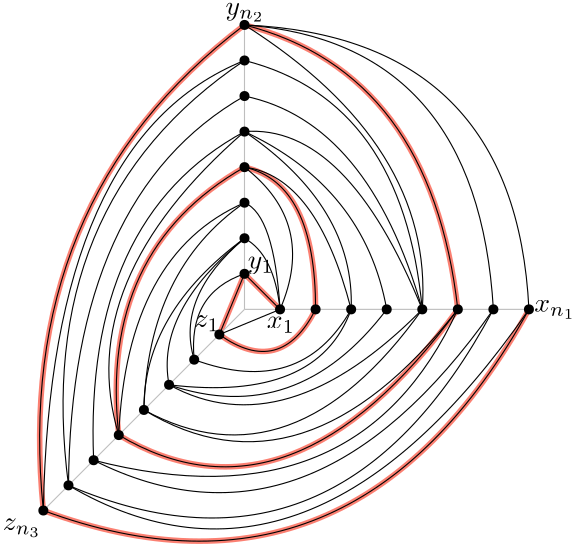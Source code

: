 <?xml version="1.0"?>
<!DOCTYPE ipe SYSTEM "ipe.dtd">
<ipe version="70206" creator="Ipe 7.2.7">
<info created="D:20180103144121" modified="D:20180104095630"/>
<ipestyle name="brew">
<color name="aliceblue" value="0.941 0.973 1"/>
<color name="brew1" value="0.552 0.827 0.78"/>
<color name="brew2" value="1 1 0.701"/>
<color name="brew3" value="0.745 0.729 0.854"/>
<color name="brew4" value="0.984 0.501 0.447"/>
<color name="brew5" value="0.501 0.694 0.827"/>
<color name="brew6" value="0.992 0.705 0.384"/>
<color name="brew7" value="0.701 0.87 0.411"/>
<color name="brew8" value="0.988 0.803 0.898"/>
</ipestyle>
<ipestyle name="basic">
<symbol name="arrow/arc(spx)">
<path stroke="sym-stroke" fill="sym-stroke" pen="sym-pen">
0 0 m
-1 0.333 l
-1 -0.333 l
h
</path>
</symbol>
<symbol name="arrow/farc(spx)">
<path stroke="sym-stroke" fill="white" pen="sym-pen">
0 0 m
-1 0.333 l
-1 -0.333 l
h
</path>
</symbol>
<symbol name="arrow/ptarc(spx)">
<path stroke="sym-stroke" fill="sym-stroke" pen="sym-pen">
0 0 m
-1 0.333 l
-0.8 0 l
-1 -0.333 l
h
</path>
</symbol>
<symbol name="arrow/fptarc(spx)">
<path stroke="sym-stroke" fill="white" pen="sym-pen">
0 0 m
-1 0.333 l
-0.8 0 l
-1 -0.333 l
h
</path>
</symbol>
<symbol name="mark/circle(sx)" transformations="translations">
<path fill="sym-stroke">
0.6 0 0 0.6 0 0 e
0.4 0 0 0.4 0 0 e
</path>
</symbol>
<symbol name="mark/disk(sx)" transformations="translations">
<path fill="sym-stroke">
0.6 0 0 0.6 0 0 e
</path>
</symbol>
<symbol name="mark/fdisk(sfx)" transformations="translations">
<group>
<path fill="sym-fill">
0.5 0 0 0.5 0 0 e
</path>
<path fill="sym-stroke" fillrule="eofill">
0.6 0 0 0.6 0 0 e
0.4 0 0 0.4 0 0 e
</path>
</group>
</symbol>
<symbol name="mark/box(sx)" transformations="translations">
<path fill="sym-stroke" fillrule="eofill">
-0.6 -0.6 m
0.6 -0.6 l
0.6 0.6 l
-0.6 0.6 l
h
-0.4 -0.4 m
0.4 -0.4 l
0.4 0.4 l
-0.4 0.4 l
h
</path>
</symbol>
<symbol name="mark/square(sx)" transformations="translations">
<path fill="sym-stroke">
-0.6 -0.6 m
0.6 -0.6 l
0.6 0.6 l
-0.6 0.6 l
h
</path>
</symbol>
<symbol name="mark/fsquare(sfx)" transformations="translations">
<group>
<path fill="sym-fill">
-0.5 -0.5 m
0.5 -0.5 l
0.5 0.5 l
-0.5 0.5 l
h
</path>
<path fill="sym-stroke" fillrule="eofill">
-0.6 -0.6 m
0.6 -0.6 l
0.6 0.6 l
-0.6 0.6 l
h
-0.4 -0.4 m
0.4 -0.4 l
0.4 0.4 l
-0.4 0.4 l
h
</path>
</group>
</symbol>
<symbol name="mark/cross(sx)" transformations="translations">
<group>
<path fill="sym-stroke">
-0.43 -0.57 m
0.57 0.43 l
0.43 0.57 l
-0.57 -0.43 l
h
</path>
<path fill="sym-stroke">
-0.43 0.57 m
0.57 -0.43 l
0.43 -0.57 l
-0.57 0.43 l
h
</path>
</group>
</symbol>
<symbol name="arrow/fnormal(spx)">
<path stroke="sym-stroke" fill="white" pen="sym-pen">
0 0 m
-1 0.333 l
-1 -0.333 l
h
</path>
</symbol>
<symbol name="arrow/pointed(spx)">
<path stroke="sym-stroke" fill="sym-stroke" pen="sym-pen">
0 0 m
-1 0.333 l
-0.8 0 l
-1 -0.333 l
h
</path>
</symbol>
<symbol name="arrow/fpointed(spx)">
<path stroke="sym-stroke" fill="white" pen="sym-pen">
0 0 m
-1 0.333 l
-0.8 0 l
-1 -0.333 l
h
</path>
</symbol>
<symbol name="arrow/linear(spx)">
<path stroke="sym-stroke" pen="sym-pen">
-1 0.333 m
0 0 l
-1 -0.333 l
</path>
</symbol>
<symbol name="arrow/fdouble(spx)">
<path stroke="sym-stroke" fill="white" pen="sym-pen">
0 0 m
-1 0.333 l
-1 -0.333 l
h
-1 0 m
-2 0.333 l
-2 -0.333 l
h
</path>
</symbol>
<symbol name="arrow/double(spx)">
<path stroke="sym-stroke" fill="sym-stroke" pen="sym-pen">
0 0 m
-1 0.333 l
-1 -0.333 l
h
-1 0 m
-2 0.333 l
-2 -0.333 l
h
</path>
</symbol>
<pen name="heavier" value="0.8"/>
<pen name="fat" value="1.2"/>
<pen name="ultrafat" value="2"/>
<symbolsize name="large" value="5"/>
<symbolsize name="small" value="2"/>
<symbolsize name="tiny" value="1.1"/>
<arrowsize name="large" value="10"/>
<arrowsize name="small" value="5"/>
<arrowsize name="tiny" value="3"/>
<color name="red" value="1 0 0"/>
<color name="green" value="0 1 0"/>
<color name="blue" value="0 0 1"/>
<color name="yellow" value="1 1 0"/>
<color name="orange" value="1 0.647 0"/>
<color name="gold" value="1 0.843 0"/>
<color name="purple" value="0.627 0.125 0.941"/>
<color name="gray" value="0.745"/>
<color name="brown" value="0.647 0.165 0.165"/>
<color name="navy" value="0 0 0.502"/>
<color name="pink" value="1 0.753 0.796"/>
<color name="seagreen" value="0.18 0.545 0.341"/>
<color name="turquoise" value="0.251 0.878 0.816"/>
<color name="violet" value="0.933 0.51 0.933"/>
<color name="darkblue" value="0 0 0.545"/>
<color name="darkcyan" value="0 0.545 0.545"/>
<color name="darkgray" value="0.663"/>
<color name="darkgreen" value="0 0.392 0"/>
<color name="darkmagenta" value="0.545 0 0.545"/>
<color name="darkorange" value="1 0.549 0"/>
<color name="darkred" value="0.545 0 0"/>
<color name="lightblue" value="0.678 0.847 0.902"/>
<color name="lightcyan" value="0.878 1 1"/>
<color name="lightgray" value="0.827"/>
<color name="lightgreen" value="0.565 0.933 0.565"/>
<color name="lightyellow" value="1 1 0.878"/>
<dashstyle name="dashed" value="[4] 0"/>
<dashstyle name="dotted" value="[1 3] 0"/>
<dashstyle name="dash dotted" value="[4 2 1 2] 0"/>
<dashstyle name="dash dot dotted" value="[4 2 1 2 1 2] 0"/>
<textsize name="large" value="\large"/>
<textsize name="small" value="\small"/>
<textsize name="tiny" value="\tiny"/>
<textsize name="Large" value="\Large"/>
<textsize name="LARGE" value="\LARGE"/>
<textsize name="huge" value="\huge"/>
<textsize name="Huge" value="\Huge"/>
<textsize name="footnote" value="\footnotesize"/>
<textstyle name="center" begin="\begin{center}" end="\end{center}"/>
<textstyle name="itemize" begin="\begin{itemize}" end="\end{itemize}"/>
<textstyle name="item" begin="\begin{itemize}\item{}" end="\end{itemize}"/>
<gridsize name="4 pts" value="4"/>
<gridsize name="8 pts (~3 mm)" value="8"/>
<gridsize name="16 pts (~6 mm)" value="16"/>
<gridsize name="32 pts (~12 mm)" value="32"/>
<gridsize name="10 pts (~3.5 mm)" value="10"/>
<gridsize name="20 pts (~7 mm)" value="20"/>
<gridsize name="14 pts (~5 mm)" value="14"/>
<gridsize name="28 pts (~10 mm)" value="28"/>
<gridsize name="56 pts (~20 mm)" value="56"/>
<anglesize name="90 deg" value="90"/>
<anglesize name="60 deg" value="60"/>
<anglesize name="45 deg" value="45"/>
<anglesize name="30 deg" value="30"/>
<anglesize name="22.5 deg" value="22.5"/>
<opacity name="10%" value="0.1"/>
<opacity name="30%" value="0.3"/>
<opacity name="50%" value="0.5"/>
<opacity name="75%" value="0.75"/>
<tiling name="falling" angle="-60" step="4" width="1"/>
<tiling name="rising" angle="30" step="4" width="1"/>
</ipestyle>
<page>
<layer name="g-p"/>
<layer name="path-vertices"/>
<layer name="path-adjacent"/>
<layer name="path"/>
<layer name="path-highlited"/>
<layer name="labels"/>
<view layers="g-p path-vertices path-adjacent path path-highlited labels" active="labels"/>
<view layers="g-p path-vertices path-adjacent path-highlited" active="path"/>
<view layers="g-p" active="path-adjacent"/>
<view layers="" active="g-p"/>
<group layer="path-highlited" matrix="0 0.8 0.8 0 -322.309 405.723">
<path stroke="brew4" pen="ultrafat">
256 720 m
272 704 l
</path>
<path stroke="brew4" pen="ultrafat">
272 704 m
244.687 692.682 l
</path>
<path stroke="brew4" pen="ultrafat">
244.687 692.682 m
225.04 720.219
256 736 c
</path>
<path stroke="brew4" pen="ultrafat">
256 736 m
312.818 735.989
320 704 c
</path>
<path stroke="brew4" pen="ultrafat">
320 704 m
282.468 638.243
199.432 647.428 c
</path>
<path stroke="brew4" pen="ultrafat">
199.432 647.428 m
153.329 724.98
256 800 c
</path>
<path stroke="brew4" pen="ultrafat">
256 800 m
362.51 787.913
384 704 c
</path>
<path stroke="brew4" pen="ultrafat">
384 704 m
304.933 599.412
165.491 613.486 c
</path>
<path stroke="brew4" pen="ultrafat">
165.491 613.486 m
113.754 753.396
256 832 c
</path>
</group>
<path layer="g-p" matrix="0 0.8 0.8 0 -219.909 405.723" stroke="gray">
256 704 m
256 576 l
</path>
<path matrix="0 0.8 0.8 0 -322.309 405.723" stroke="gray">
256 704 m
384 704 l
</path>
<path matrix="0.565686 -0.565686 -0.565686 -0.565686 421.909 1081.17" stroke="gray">
256 704 m
256 576 l
</path>
<use matrix="0 0.8 0.8 0 -322.309 405.723" name="mark/disk(sx)" pos="256 768" size="normal" stroke="black"/>
<use matrix="0 0.8 0.8 0 -322.309 405.723" name="mark/disk(sx)" pos="256 752" size="normal" stroke="black"/>
<use matrix="0 0.8 0.8 0 -322.309 405.723" name="mark/disk(sx)" pos="288 704" size="normal" stroke="black"/>
<use matrix="0 0.8 0.8 0 -322.309 405.723" name="mark/disk(sx)" pos="352 704" size="normal" stroke="black"/>
<use matrix="0.565686 -0.565686 -0.565686 -0.565686 494.314 1153.58" name="mark/disk(sx)" pos="256 736" size="normal" stroke="black"/>
<use matrix="0.565686 -0.565686 -0.565686 -0.565686 494.314 1153.58" name="mark/disk(sx)" pos="256 816" size="normal" stroke="black"/>
<group layer="path" matrix="0 0.8 0.8 0 -322.309 405.723">
<path stroke="black">
256 720 m
272 704 l
</path>
<path stroke="black">
272 704 m
244.687 692.682 l
</path>
<path stroke="black">
244.687 692.682 m
225.04 720.219
256 736 c
</path>
<path stroke="black">
256 736 m
312.818 735.989
320 704 c
</path>
<path stroke="black">
320 704 m
282.468 638.243
199.432 647.428 c
</path>
<path stroke="black">
199.432 647.428 m
153.329 724.98
256 800 c
</path>
<path stroke="black">
256 800 m
362.51 787.913
384 704 c
</path>
<path stroke="black">
384 704 m
304.933 599.412
165.491 613.486 c
</path>
<path stroke="black">
165.491 613.486 m
113.754 753.396
256 832 c
</path>
</group>
<use layer="g-p" matrix="0 0.8 0.8 0 -322.309 405.723" name="mark/disk(sx)" pos="256 784" size="normal" stroke="black"/>
<use matrix="0 0.8 0.8 0 -322.309 405.723" name="mark/disk(sx)" pos="304 704" size="normal" stroke="black"/>
<use matrix="0 0.8 0.8 0 -322.309 405.723" name="mark/disk(sx)" pos="336 704" size="normal" stroke="black"/>
<use matrix="0 0.8 0.8 0 -322.309 405.723" name="mark/disk(sx)" pos="368 704" size="normal" stroke="black"/>
<use matrix="0 0.8 0.8 0 -322.309 405.723" name="mark/disk(sx)" pos="256 816" size="normal" stroke="black"/>
<use matrix="0.565686 -0.565686 -0.565686 -0.565686 494.314 1153.58" name="mark/disk(sx)" pos="256 768" size="normal" stroke="black"/>
<use matrix="0.565686 -0.565686 -0.565686 -0.565686 494.314 1153.58" name="mark/disk(sx)" pos="256 800" size="normal" stroke="black"/>
<use matrix="0.565686 -0.565686 -0.565686 -0.565686 494.314 1153.58" name="mark/disk(sx)" pos="256 752" size="normal" stroke="black"/>
<path layer="path-adjacent" matrix="0 0.8 0.8 0 -322.309 405.723" stroke="black">
256 832 m
113.179 733.176
176.804 624.8 c
</path>
<path matrix="0 0.8 0.8 0 -322.309 405.723" stroke="black">
165.491 613.486 m
332.932 616.511
368 704 c
</path>
<path matrix="0 0.8 0.8 0 -322.309 405.723" stroke="black">
384 704 m
329.914 789.246
256 784 c
</path>
<path matrix="0 0.8 0.8 0 -322.309 405.723" stroke="black">
256 800 m
167.237 730.41
210.745 658.741 c
</path>
<path matrix="0 0.8 0.8 0 -322.309 405.723" stroke="black">
199.432 647.428 m
280.885 650.957
304 704 c
</path>
<path matrix="0 0.8 0.8 0 -322.309 405.723" stroke="black">
320 704 m
294.714 736.696
256 720 c
</path>
<path matrix="0 0.8 0.8 0 -322.309 405.723" stroke="black">
272 704 m
263.284 678.363
233.373 681.369 c
</path>
<path matrix="0 0.8 0.8 0 -322.309 405.723" stroke="black">
256 720 m
244.687 692.682 l
</path>
<path layer="g-p" matrix="0 0.8 0.8 0 -322.309 405.723" stroke="black">
256 816 m
138.825 733.679
188.118 636.114 c
</path>
<path matrix="0 0.8 0.8 0 -322.309 405.723" stroke="black">
256 816 m
124.996 745.999
176.804 624.8 c
</path>
<path matrix="0 0.8 0.8 0 -322.309 405.723" stroke="black">
256 784 m
174.277 725.633
210.745 658.741 c
</path>
<path matrix="0 0.8 0.8 0 -322.309 405.723" stroke="black">
256 784 m
193.386 722.113
222.059 670.055 c
</path>
<path matrix="0 0.8 0.8 0 -322.309 405.723" stroke="black">
222.059 670.055 m
202.438 727.393
256 768 c
</path>
<path matrix="0 0.8 0.8 0 -322.309 405.723" stroke="black">
233.373 681.369 m
215.764 729.153
256 752 c
</path>
<path matrix="0 0.8 0.8 0 -322.309 405.723" stroke="black">
222.059 670.055 m
214.003 736.947
256 752 c
</path>
<path matrix="0 0.8 0.8 0 -322.309 405.723" stroke="black">
256 784 m
350.029 775.165
368 704 c
</path>
<path matrix="0 0.8 0.8 0 -322.309 405.723" stroke="black">
256 784 m
340.475 759.828
352 704 c
</path>
<path matrix="0 0.8 0.8 0 -322.309 405.723" stroke="black">
256 784 m
339.72 750.022
336 704 c
</path>
<path matrix="0 0.8 0.8 0 -322.309 405.723" stroke="black">
336 704 m
310.805 758.068
256 768 c
</path>
<path matrix="0 0.8 0.8 0 -322.309 405.723" stroke="black">
336 704 m
302.005 753.794
256 752 c
</path>
<path matrix="0.8 0 0 0.8 51.3842 121.631" stroke="black">
236.883 691.115 m
164.487 651.9
168.997 543.233 c
</path>
<path matrix="0 0.8 0.8 0 -322.309 405.723" stroke="black">
176.804 624.8 m
307.285 625.814
352 704 c
</path>
<path matrix="0 0.8 0.8 0 -322.309 405.723" stroke="black">
176.804 624.8 m
303.765 608.214
368 704 c
</path>
<path matrix="0 0.8 0.8 0 -322.309 405.723" stroke="black">
288 704 m
261.524 672.832
233.373 681.369 c
</path>
<path matrix="0 0.8 0.8 0 -322.309 405.723" stroke="black">
288 704 m
254.987 663.78
222.059 670.055 c
</path>
<path matrix="0 0.8 0.8 0 -322.309 405.723" stroke="black">
288 704 m
254.484 658.5
210.745 658.741 c
</path>
<path matrix="0 0.8 0.8 0 -322.309 405.723" stroke="black">
210.745 658.741 m
273.845 660.512
304 704 c
</path>
<group layer="path-vertices" matrix="0 0.8 0.8 0 -322.309 405.723">
<group>
<use name="mark/disk(sx)" pos="320 704" size="normal" stroke="black"/>
<use matrix="-0.707107 0.707107 -0.707107 -0.707107 934.823 1020.78" name="mark/disk(sx)" pos="256 784" size="normal" stroke="black"/>
<use name="mark/disk(sx)" pos="256 736" size="normal" stroke="black"/>
<use name="mark/disk(sx)" pos="256 800" size="normal" stroke="black"/>
<use name="mark/disk(sx)" pos="256 720" size="normal" stroke="black"/>
<use name="mark/disk(sx)" pos="272 704" size="normal" stroke="black"/>
<use name="mark/disk(sx)" pos="256 832" size="normal" stroke="black"/>
<use name="mark/disk(sx)" pos="384 704" size="normal" stroke="black"/>
<use matrix="-0.707107 0.707107 -0.707107 -0.707107 934.823 1020.78" name="mark/disk(sx)" pos="256 720" size="normal" stroke="black"/>
<use matrix="-0.707107 0.707107 -0.707107 -0.707107 934.823 1020.78" name="mark/disk(sx)" pos="256 832" size="normal" stroke="black"/>
</group>
</group>
<path layer="path-adjacent" matrix="0 0.8 0.8 0 -322.309 405.723" stroke="black">
256 816 m
376.43 808.857
384 704 c
</path>
<path matrix="0 0.8 0.8 0 -322.309 405.723" stroke="black">
256 832 m
378.692 825.955
384 704 c
</path>
<path matrix="0 0.8 0.8 0 -322.309 405.723" stroke="black">
256 800 m
157.431 754.799
188.118 636.114 c
</path>
<path matrix="0.8 0 0 0.8 51.3842 121.631" stroke="black">
180.311 554.547 m
159.347 623.63
236.883 691.115 c
</path>
<path matrix="0 0.8 0.8 0 -322.309 405.723" stroke="black">
256 720 m
280.633 717.336
288 704 c
</path>
<path matrix="0 0.8 0.8 0 -322.309 405.723" stroke="black">
256 720 m
298.485 717.336
304 704 c
</path>
<path matrix="0 0.8 0.8 0 -322.309 405.723" stroke="black">
256 752 m
316.085 736.445
320 704 c
</path>
<text layer="labels" matrix="0.8 0 0 0.8 50.5842 125.631" transformations="translations" pos="254.239 602.873" stroke="black" type="label" width="10.163" height="4.294" depth="1.49" halign="center" valign="top" style="math">x_1</text>
<text matrix="0.8 0 0 0.8 130.584 90.4306" transformations="translations" pos="139.38 668.507" stroke="black" type="label" width="9.354" height="4.297" depth="1.93" valign="baseline" style="math">y_1</text>
<text matrix="0.8 0 0 0.8 120.184 100.031" transformations="translations" pos="139.775 630.154" stroke="black" type="label" width="9.102" height="4.294" depth="1.49" halign="right" valign="baseline" style="math">z_1</text>
<text matrix="0.8 0 0 0.8 45.7842 120.831" transformations="translations" pos="374.239 612.164" stroke="black" type="label" width="15.005" height="4.29" depth="2.49" valign="center" style="math">x_{n_1}</text>
<text matrix="0.8 0 0 0.8 67.3842 122.431" transformations="translations" pos="125.542 516.086" stroke="black" type="label" width="13.944" height="4.29" depth="2.49" halign="right" valign="top" style="math">z_{n_3}</text>
<text matrix="0.8 0 0 0.8 65.7842 128.031" transformations="translations" pos="219.248 735.722" stroke="black" type="label" width="14.196" height="4.29" depth="2.49" halign="center" valign="baseline" style="math">y_{n_2}</text>
</page>
</ipe>
